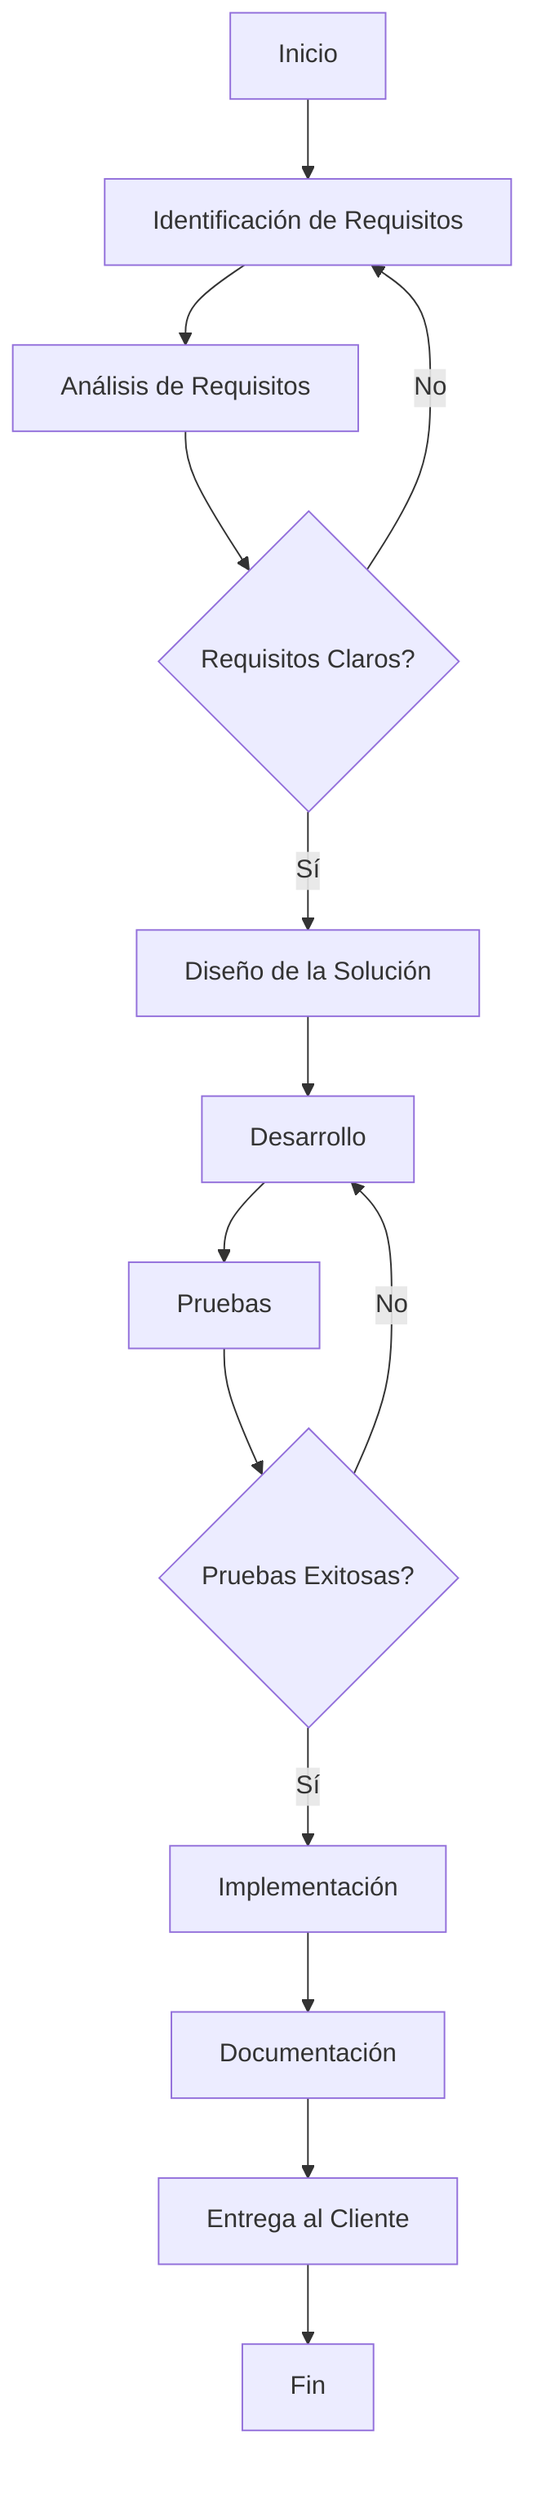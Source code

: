 flowchart TD
A[Inicio] --> B[Identificación de Requisitos]
B --> C[Análisis de Requisitos]
C --> D{Requisitos Claros?}
D -->|Sí| E[Diseño de la Solución]
D -->|No| B
E --> F[Desarrollo]
F --> G[Pruebas]
G --> H{Pruebas Exitosas?}
H -->|Sí| I[Implementación]
H -->|No| F
I --> J[Documentación]
J --> K[Entrega al Cliente]
K --> L[Fin]